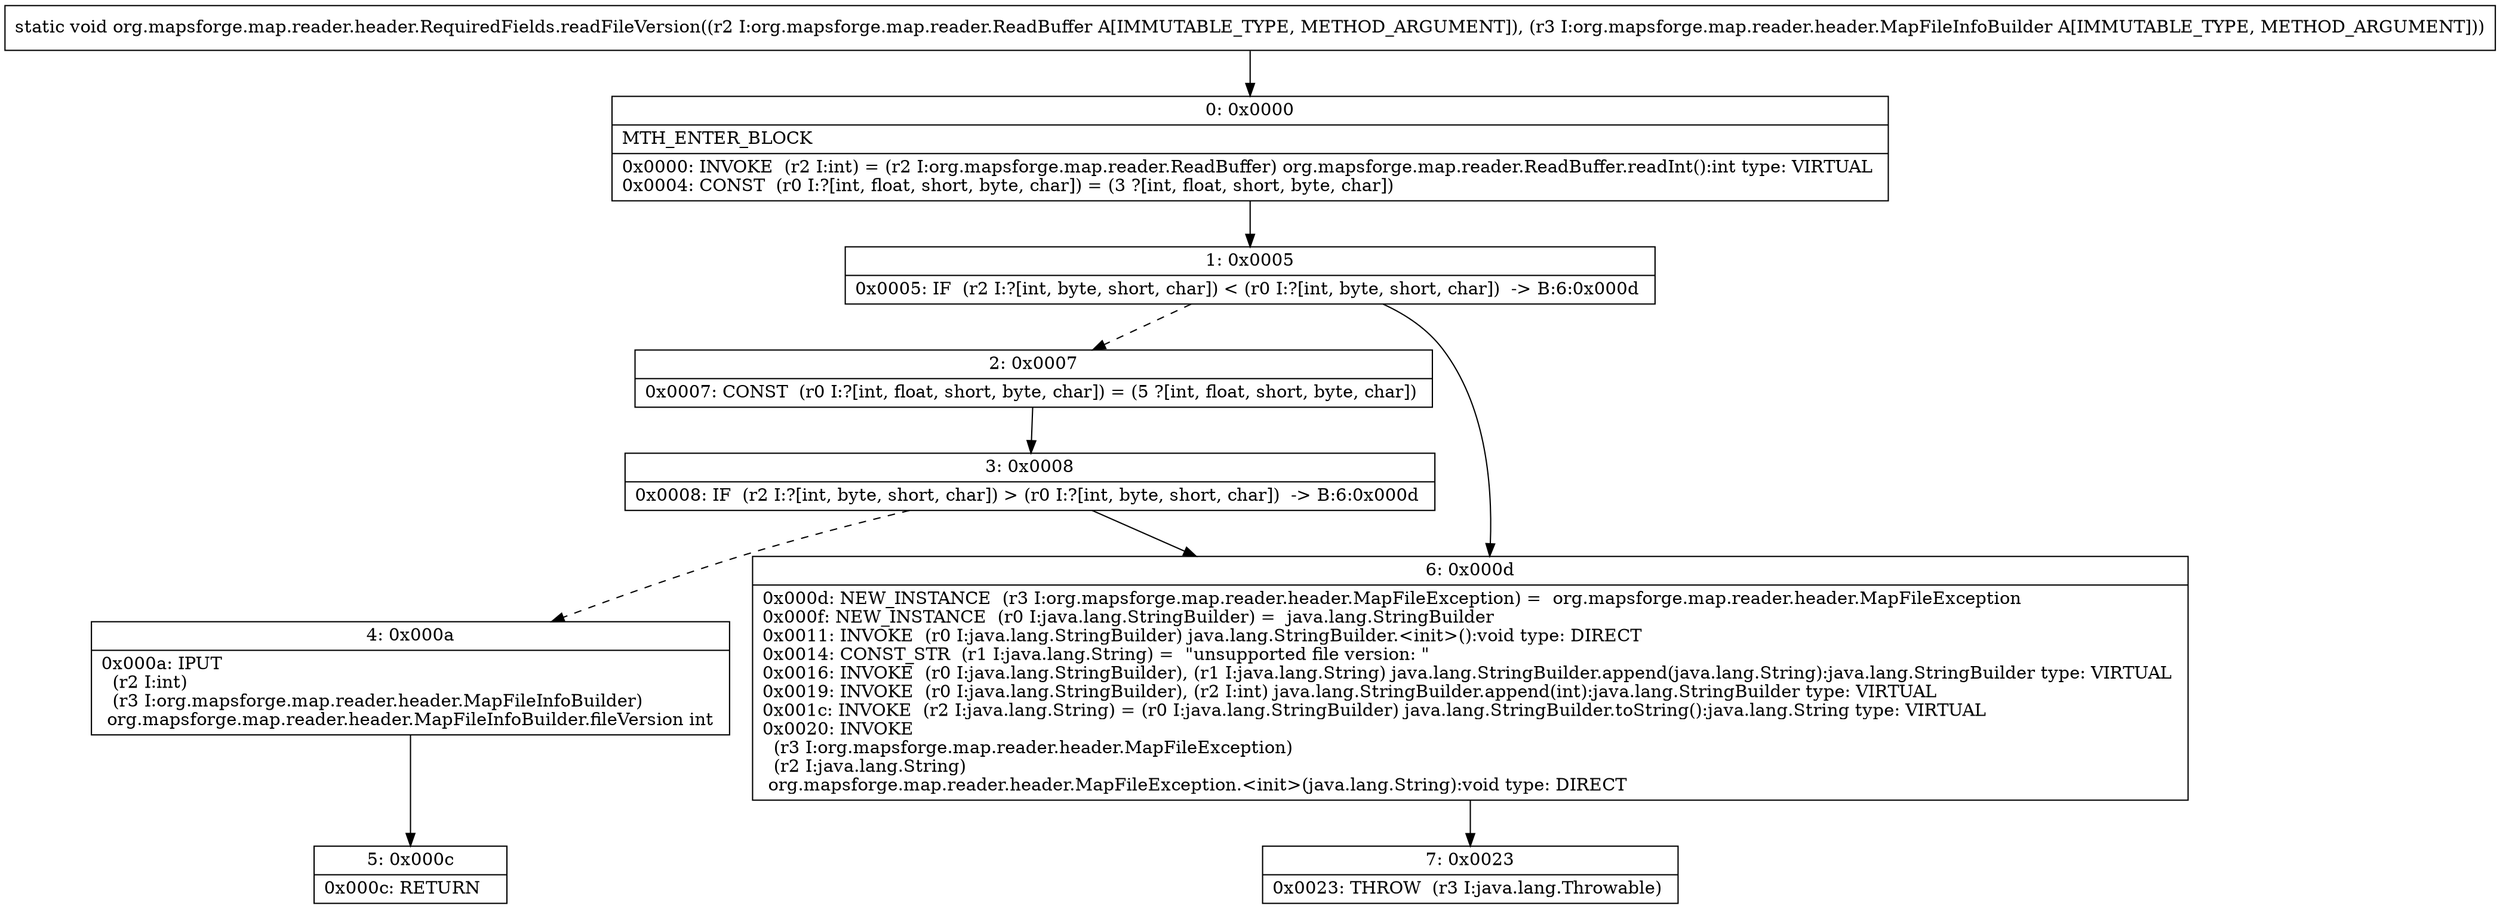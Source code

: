 digraph "CFG fororg.mapsforge.map.reader.header.RequiredFields.readFileVersion(Lorg\/mapsforge\/map\/reader\/ReadBuffer;Lorg\/mapsforge\/map\/reader\/header\/MapFileInfoBuilder;)V" {
Node_0 [shape=record,label="{0\:\ 0x0000|MTH_ENTER_BLOCK\l|0x0000: INVOKE  (r2 I:int) = (r2 I:org.mapsforge.map.reader.ReadBuffer) org.mapsforge.map.reader.ReadBuffer.readInt():int type: VIRTUAL \l0x0004: CONST  (r0 I:?[int, float, short, byte, char]) = (3 ?[int, float, short, byte, char]) \l}"];
Node_1 [shape=record,label="{1\:\ 0x0005|0x0005: IF  (r2 I:?[int, byte, short, char]) \< (r0 I:?[int, byte, short, char])  \-\> B:6:0x000d \l}"];
Node_2 [shape=record,label="{2\:\ 0x0007|0x0007: CONST  (r0 I:?[int, float, short, byte, char]) = (5 ?[int, float, short, byte, char]) \l}"];
Node_3 [shape=record,label="{3\:\ 0x0008|0x0008: IF  (r2 I:?[int, byte, short, char]) \> (r0 I:?[int, byte, short, char])  \-\> B:6:0x000d \l}"];
Node_4 [shape=record,label="{4\:\ 0x000a|0x000a: IPUT  \l  (r2 I:int)\l  (r3 I:org.mapsforge.map.reader.header.MapFileInfoBuilder)\l org.mapsforge.map.reader.header.MapFileInfoBuilder.fileVersion int \l}"];
Node_5 [shape=record,label="{5\:\ 0x000c|0x000c: RETURN   \l}"];
Node_6 [shape=record,label="{6\:\ 0x000d|0x000d: NEW_INSTANCE  (r3 I:org.mapsforge.map.reader.header.MapFileException) =  org.mapsforge.map.reader.header.MapFileException \l0x000f: NEW_INSTANCE  (r0 I:java.lang.StringBuilder) =  java.lang.StringBuilder \l0x0011: INVOKE  (r0 I:java.lang.StringBuilder) java.lang.StringBuilder.\<init\>():void type: DIRECT \l0x0014: CONST_STR  (r1 I:java.lang.String) =  \"unsupported file version: \" \l0x0016: INVOKE  (r0 I:java.lang.StringBuilder), (r1 I:java.lang.String) java.lang.StringBuilder.append(java.lang.String):java.lang.StringBuilder type: VIRTUAL \l0x0019: INVOKE  (r0 I:java.lang.StringBuilder), (r2 I:int) java.lang.StringBuilder.append(int):java.lang.StringBuilder type: VIRTUAL \l0x001c: INVOKE  (r2 I:java.lang.String) = (r0 I:java.lang.StringBuilder) java.lang.StringBuilder.toString():java.lang.String type: VIRTUAL \l0x0020: INVOKE  \l  (r3 I:org.mapsforge.map.reader.header.MapFileException)\l  (r2 I:java.lang.String)\l org.mapsforge.map.reader.header.MapFileException.\<init\>(java.lang.String):void type: DIRECT \l}"];
Node_7 [shape=record,label="{7\:\ 0x0023|0x0023: THROW  (r3 I:java.lang.Throwable) \l}"];
MethodNode[shape=record,label="{static void org.mapsforge.map.reader.header.RequiredFields.readFileVersion((r2 I:org.mapsforge.map.reader.ReadBuffer A[IMMUTABLE_TYPE, METHOD_ARGUMENT]), (r3 I:org.mapsforge.map.reader.header.MapFileInfoBuilder A[IMMUTABLE_TYPE, METHOD_ARGUMENT])) }"];
MethodNode -> Node_0;
Node_0 -> Node_1;
Node_1 -> Node_2[style=dashed];
Node_1 -> Node_6;
Node_2 -> Node_3;
Node_3 -> Node_4[style=dashed];
Node_3 -> Node_6;
Node_4 -> Node_5;
Node_6 -> Node_7;
}

